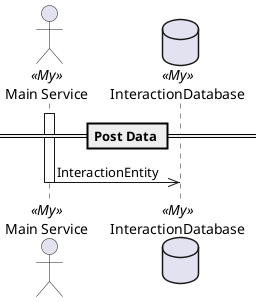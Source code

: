 @startuml post-data

== Post Data ==

actor "Main Service" as MainService <<My>>
database "InteractionDatabase" as InteractionDatabase <<My>>

activate MainService
MainService ->> InteractionDatabase: InteractionEntity

deactivate MainService

@enduml
